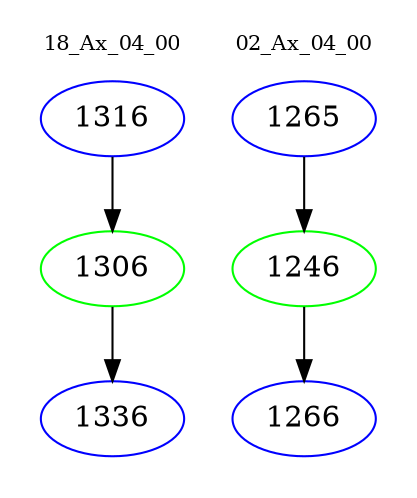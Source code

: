 digraph{
subgraph cluster_0 {
color = white
label = "18_Ax_04_00";
fontsize=10;
T0_1316 [label="1316", color="blue"]
T0_1316 -> T0_1306 [color="black"]
T0_1306 [label="1306", color="green"]
T0_1306 -> T0_1336 [color="black"]
T0_1336 [label="1336", color="blue"]
}
subgraph cluster_1 {
color = white
label = "02_Ax_04_00";
fontsize=10;
T1_1265 [label="1265", color="blue"]
T1_1265 -> T1_1246 [color="black"]
T1_1246 [label="1246", color="green"]
T1_1246 -> T1_1266 [color="black"]
T1_1266 [label="1266", color="blue"]
}
}
